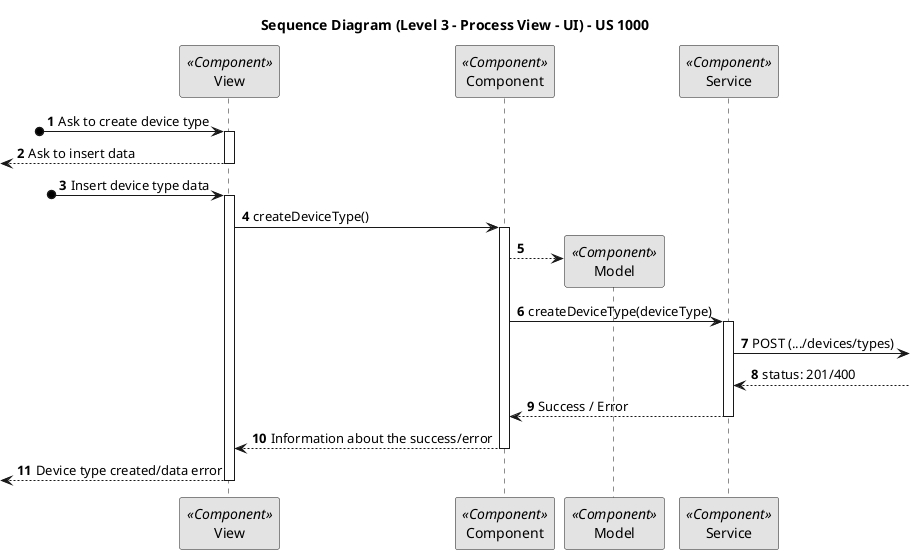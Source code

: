 @startuml
skinparam monochrome true
skinparam packageStyle rectangle
skinparam shadowing false

title Sequence Diagram (Level 3 - Process View - UI) - US 1000
autonumber

participant "View" as View <<Component>>
participant "Component" as Component <<Component>>
participant "Model" as Model <<Component>>
participant "Service" as Service <<Component>>

?o-> View : Ask to create device type
activate View
<-- View : Ask to insert data
deactivate View

?o-> View : Insert device type data
activate View
    View -> Component : createDeviceType()
    activate Component
        Component --> Model** :
        Component -> Service : createDeviceType(deviceType)
        activate Service
            Service -> : POST (.../devices/types)
            Service <--: status: 201/400
            Service --> Component : Success / Error
        deactivate Service

        Component --> View : Information about the success/error
    deactivate Component
<-- View : Device type created/data error
deactivate View

@enduml
